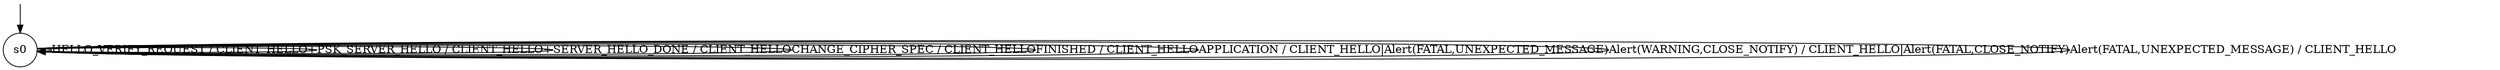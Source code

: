 digraph g {

	s0 [shape="circle" label="s0"];
	s0 -> s0 [label="HELLO_VERIFY_REQUEST / CLIENT_HELLO+"];
	s0 -> s0 [label="PSK_SERVER_HELLO / CLIENT_HELLO+"];
	s0 -> s0 [label="SERVER_HELLO_DONE / CLIENT_HELLO"];
	s0 -> s0 [label="CHANGE_CIPHER_SPEC / CLIENT_HELLO"];
	s0 -> s0 [label="FINISHED / CLIENT_HELLO"];
	s0 -> s0 [label="APPLICATION / CLIENT_HELLO|Alert(FATAL,UNEXPECTED_MESSAGE)"];
	s0 -> s0 [label="Alert(WARNING,CLOSE_NOTIFY) / CLIENT_HELLO|Alert(FATAL,CLOSE_NOTIFY)"];
	s0 -> s0 [label="Alert(FATAL,UNEXPECTED_MESSAGE) / CLIENT_HELLO"];

__start0 [label="" shape="none" width="0" height="0"];
__start0 -> s0;

}
